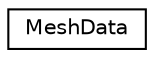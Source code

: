 digraph "Graphical Class Hierarchy"
{
  edge [fontname="Helvetica",fontsize="10",labelfontname="Helvetica",labelfontsize="10"];
  node [fontname="Helvetica",fontsize="10",shape=record];
  rankdir="LR";
  Node1 [label="MeshData",height=0.2,width=0.4,color="black", fillcolor="white", style="filled",URL="$class_mesh_data.html"];
}
